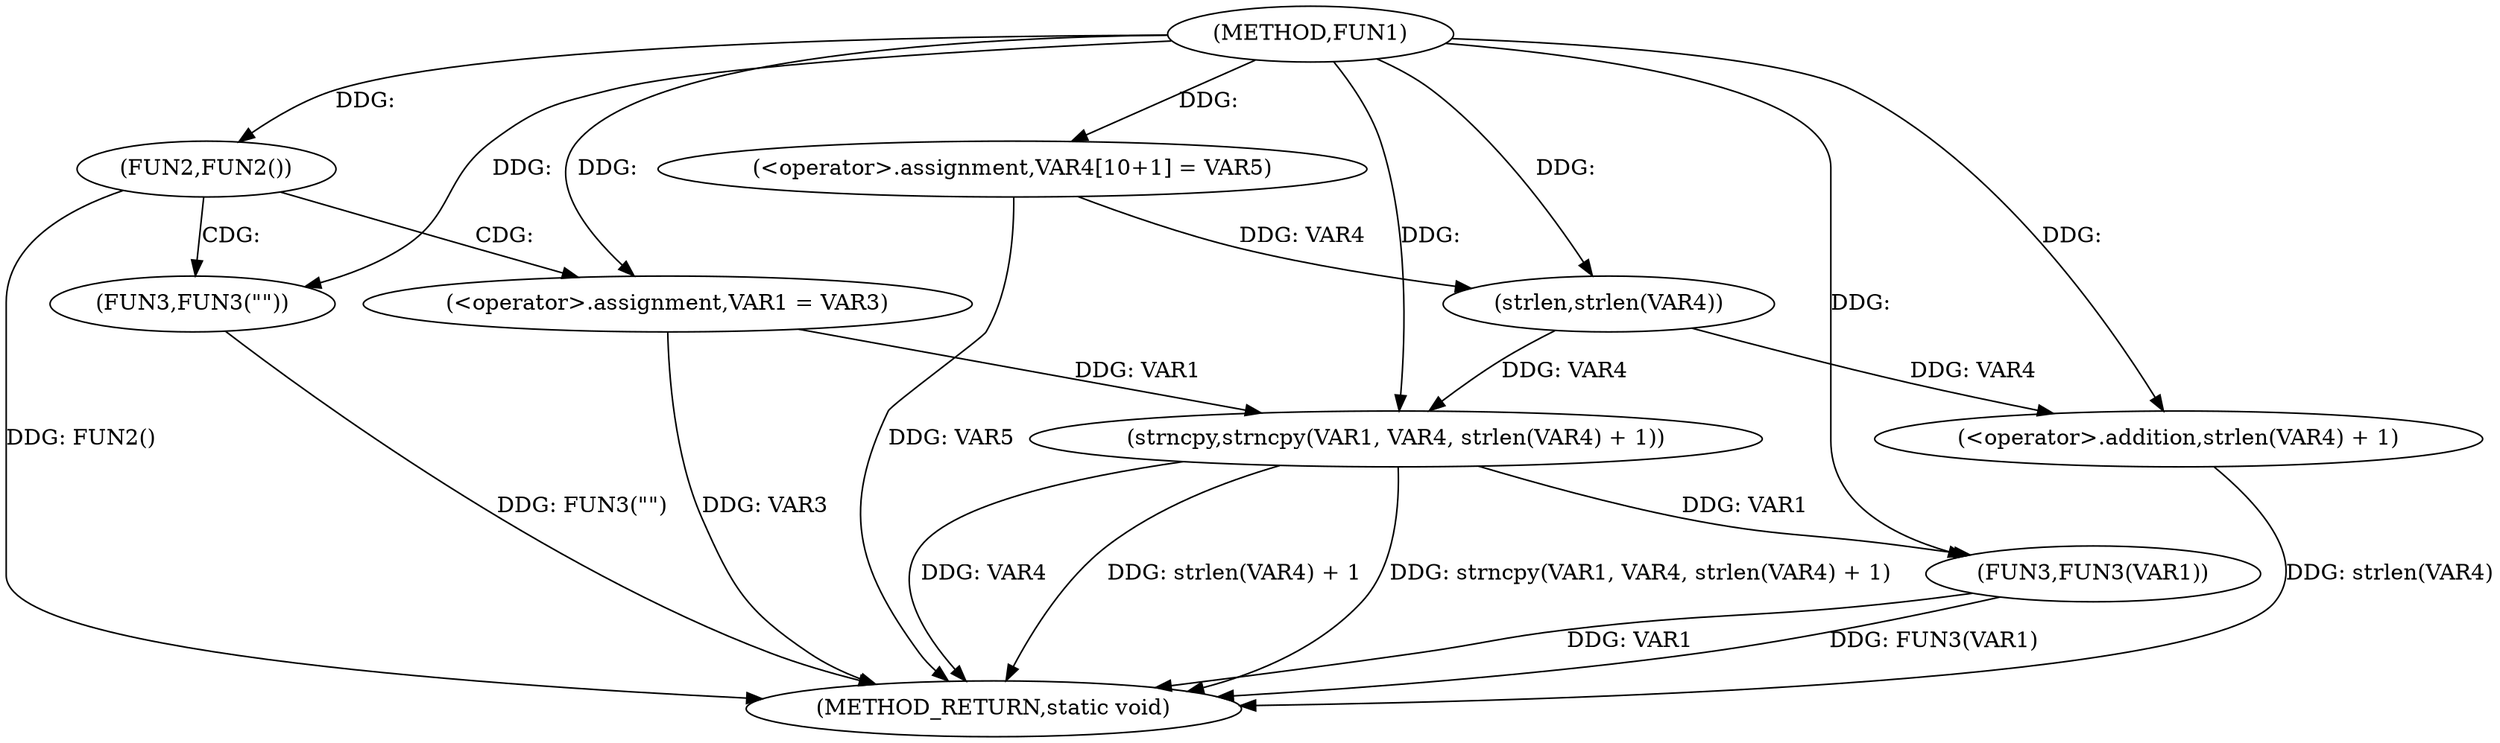 digraph FUN1 {  
"1000100" [label = "(METHOD,FUN1)" ]
"1000129" [label = "(METHOD_RETURN,static void)" ]
"1000106" [label = "(FUN2,FUN2())" ]
"1000108" [label = "(FUN3,FUN3(\"\"))" ]
"1000112" [label = "(<operator>.assignment,VAR1 = VAR3)" ]
"1000117" [label = "(<operator>.assignment,VAR4[10+1] = VAR5)" ]
"1000120" [label = "(strncpy,strncpy(VAR1, VAR4, strlen(VAR4) + 1))" ]
"1000123" [label = "(<operator>.addition,strlen(VAR4) + 1)" ]
"1000124" [label = "(strlen,strlen(VAR4))" ]
"1000127" [label = "(FUN3,FUN3(VAR1))" ]
  "1000108" -> "1000129"  [ label = "DDG: FUN3(\"\")"] 
  "1000112" -> "1000129"  [ label = "DDG: VAR3"] 
  "1000120" -> "1000129"  [ label = "DDG: strlen(VAR4) + 1"] 
  "1000127" -> "1000129"  [ label = "DDG: FUN3(VAR1)"] 
  "1000120" -> "1000129"  [ label = "DDG: strncpy(VAR1, VAR4, strlen(VAR4) + 1)"] 
  "1000120" -> "1000129"  [ label = "DDG: VAR4"] 
  "1000127" -> "1000129"  [ label = "DDG: VAR1"] 
  "1000117" -> "1000129"  [ label = "DDG: VAR5"] 
  "1000106" -> "1000129"  [ label = "DDG: FUN2()"] 
  "1000123" -> "1000129"  [ label = "DDG: strlen(VAR4)"] 
  "1000100" -> "1000106"  [ label = "DDG: "] 
  "1000100" -> "1000108"  [ label = "DDG: "] 
  "1000100" -> "1000112"  [ label = "DDG: "] 
  "1000100" -> "1000117"  [ label = "DDG: "] 
  "1000112" -> "1000120"  [ label = "DDG: VAR1"] 
  "1000100" -> "1000120"  [ label = "DDG: "] 
  "1000124" -> "1000120"  [ label = "DDG: VAR4"] 
  "1000124" -> "1000123"  [ label = "DDG: VAR4"] 
  "1000117" -> "1000124"  [ label = "DDG: VAR4"] 
  "1000100" -> "1000124"  [ label = "DDG: "] 
  "1000100" -> "1000123"  [ label = "DDG: "] 
  "1000120" -> "1000127"  [ label = "DDG: VAR1"] 
  "1000100" -> "1000127"  [ label = "DDG: "] 
  "1000106" -> "1000112"  [ label = "CDG: "] 
  "1000106" -> "1000108"  [ label = "CDG: "] 
}

